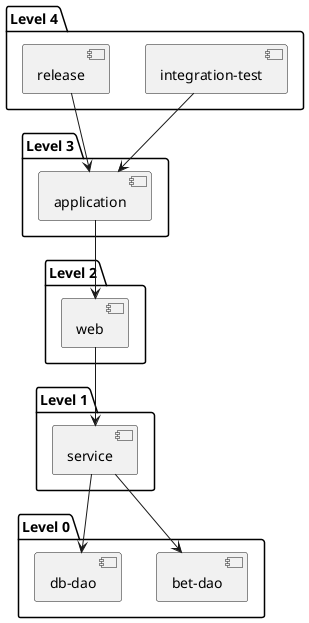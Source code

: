@startuml
package "Level 0" {
[bet-dao] as bet_dao
[db-dao] as db_dao
}
package "Level 1" {
[service] as service
}
package "Level 2" {
[web] as web
}
package "Level 3" {
[application] as application
}
package "Level 4" {
[integration-test] as integration_test
[release] as release
}
service --> db_dao
service --> bet_dao
web --> service
application --> web
integration_test --> application
release --> application
@enduml